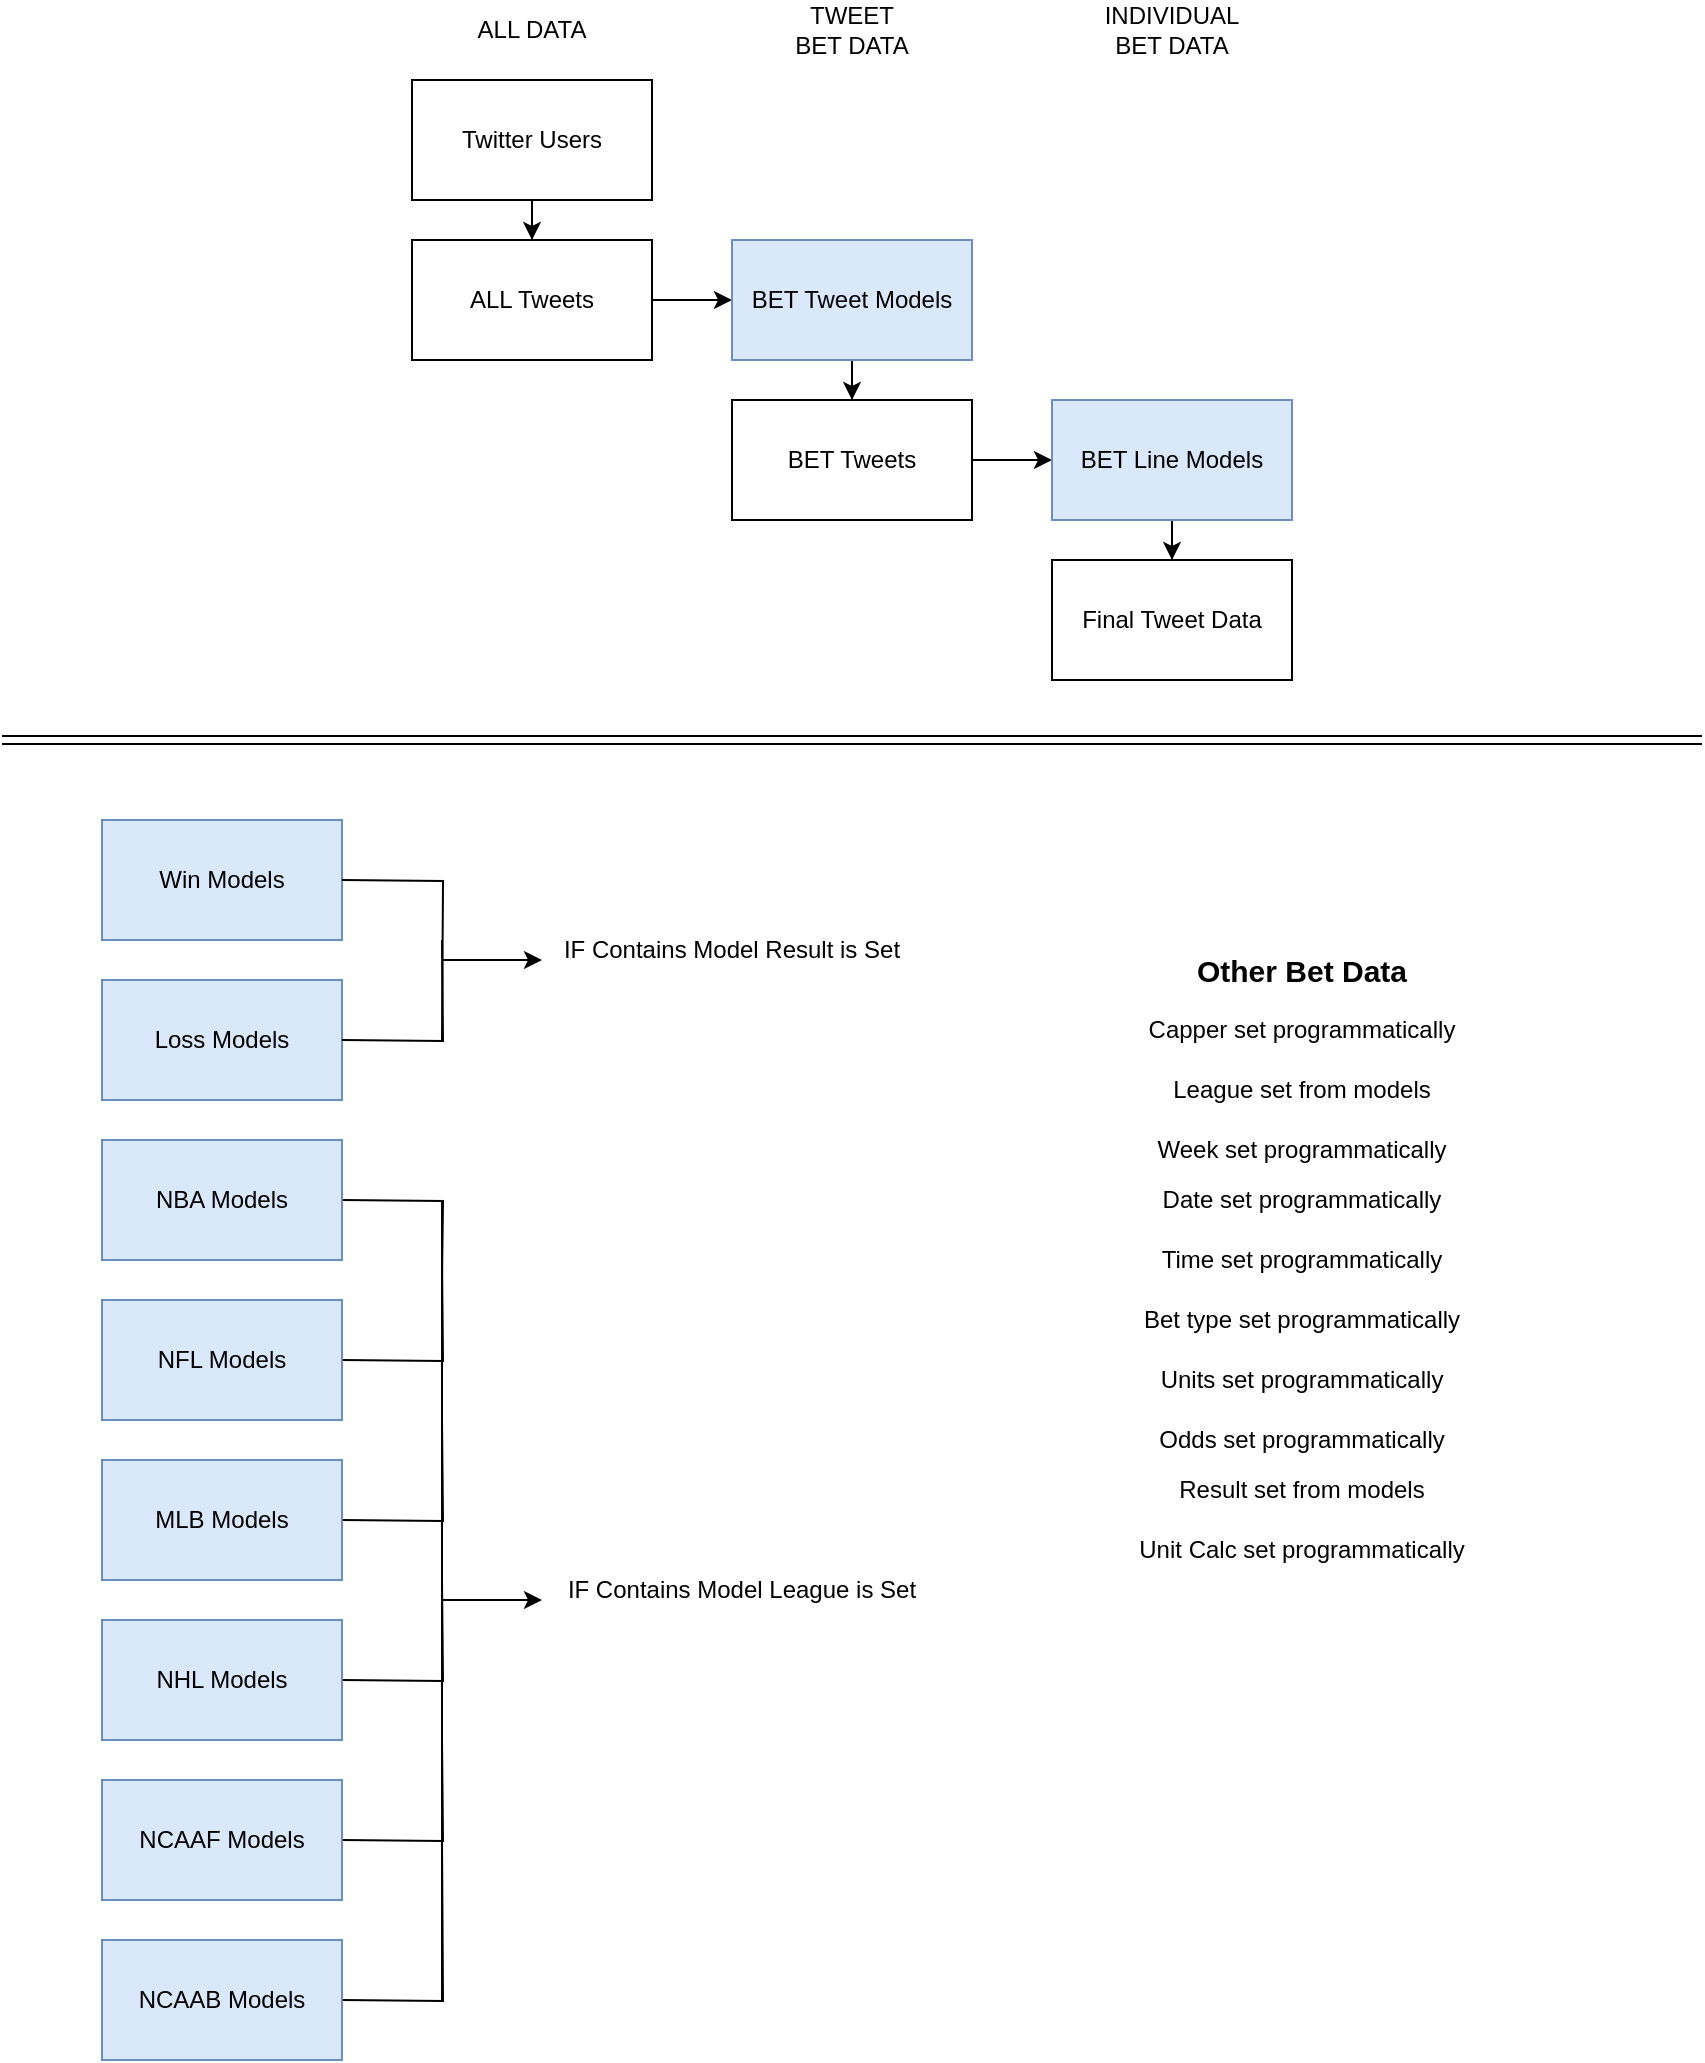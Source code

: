 <mxfile version="15.4.3" type="device"><diagram id="lxer3DjaYHsUQ_Y_F3iI" name="Page-1"><mxGraphModel dx="813" dy="435" grid="1" gridSize="10" guides="1" tooltips="1" connect="1" arrows="1" fold="1" page="1" pageScale="1" pageWidth="850" pageHeight="1100" math="0" shadow="0"><root><mxCell id="0"/><mxCell id="1" parent="0"/><mxCell id="z9c8hn4STtiNiPpJGeEn-4" value="" style="edgeStyle=orthogonalEdgeStyle;rounded=0;orthogonalLoop=1;jettySize=auto;html=1;" edge="1" parent="1" source="z9c8hn4STtiNiPpJGeEn-1" target="z9c8hn4STtiNiPpJGeEn-2"><mxGeometry relative="1" as="geometry"/></mxCell><mxCell id="z9c8hn4STtiNiPpJGeEn-1" value="Twitter Users" style="rounded=0;whiteSpace=wrap;html=1;" vertex="1" parent="1"><mxGeometry x="205" y="70" width="120" height="60" as="geometry"/></mxCell><mxCell id="z9c8hn4STtiNiPpJGeEn-8" value="" style="edgeStyle=orthogonalEdgeStyle;rounded=0;orthogonalLoop=1;jettySize=auto;html=1;" edge="1" parent="1" source="z9c8hn4STtiNiPpJGeEn-2" target="z9c8hn4STtiNiPpJGeEn-3"><mxGeometry relative="1" as="geometry"/></mxCell><mxCell id="z9c8hn4STtiNiPpJGeEn-2" value="ALL Tweets" style="rounded=0;whiteSpace=wrap;html=1;" vertex="1" parent="1"><mxGeometry x="205" y="150" width="120" height="60" as="geometry"/></mxCell><mxCell id="z9c8hn4STtiNiPpJGeEn-9" value="" style="edgeStyle=orthogonalEdgeStyle;rounded=0;orthogonalLoop=1;jettySize=auto;html=1;" edge="1" parent="1" source="z9c8hn4STtiNiPpJGeEn-3" target="z9c8hn4STtiNiPpJGeEn-6"><mxGeometry relative="1" as="geometry"/></mxCell><mxCell id="z9c8hn4STtiNiPpJGeEn-3" value="BET Tweet Models" style="rounded=0;whiteSpace=wrap;html=1;fillColor=#dae8fc;strokeColor=#6c8ebf;" vertex="1" parent="1"><mxGeometry x="365" y="150" width="120" height="60" as="geometry"/></mxCell><mxCell id="z9c8hn4STtiNiPpJGeEn-11" value="" style="edgeStyle=orthogonalEdgeStyle;rounded=0;orthogonalLoop=1;jettySize=auto;html=1;" edge="1" parent="1" source="z9c8hn4STtiNiPpJGeEn-6" target="z9c8hn4STtiNiPpJGeEn-10"><mxGeometry relative="1" as="geometry"/></mxCell><mxCell id="z9c8hn4STtiNiPpJGeEn-6" value="BET Tweets" style="rounded=0;whiteSpace=wrap;html=1;" vertex="1" parent="1"><mxGeometry x="365" y="230" width="120" height="60" as="geometry"/></mxCell><mxCell id="z9c8hn4STtiNiPpJGeEn-17" value="" style="edgeStyle=orthogonalEdgeStyle;rounded=0;orthogonalLoop=1;jettySize=auto;html=1;strokeColor=#000000;" edge="1" parent="1" source="z9c8hn4STtiNiPpJGeEn-10" target="z9c8hn4STtiNiPpJGeEn-15"><mxGeometry relative="1" as="geometry"/></mxCell><mxCell id="z9c8hn4STtiNiPpJGeEn-10" value="BET Line Models" style="rounded=0;whiteSpace=wrap;html=1;fillColor=#dae8fc;strokeColor=#6c8ebf;" vertex="1" parent="1"><mxGeometry x="525" y="230" width="120" height="60" as="geometry"/></mxCell><mxCell id="z9c8hn4STtiNiPpJGeEn-12" value="ALL DATA" style="text;html=1;strokeColor=none;fillColor=none;align=center;verticalAlign=middle;whiteSpace=wrap;rounded=0;" vertex="1" parent="1"><mxGeometry x="235" y="30" width="60" height="30" as="geometry"/></mxCell><mxCell id="z9c8hn4STtiNiPpJGeEn-13" value="TWEET BET DATA" style="text;html=1;strokeColor=none;fillColor=none;align=center;verticalAlign=middle;whiteSpace=wrap;rounded=0;" vertex="1" parent="1"><mxGeometry x="395" y="30" width="60" height="30" as="geometry"/></mxCell><mxCell id="z9c8hn4STtiNiPpJGeEn-14" value="INDIVIDUAL &lt;br&gt;BET DATA" style="text;html=1;strokeColor=none;fillColor=none;align=center;verticalAlign=middle;whiteSpace=wrap;rounded=0;" vertex="1" parent="1"><mxGeometry x="555" y="30" width="60" height="30" as="geometry"/></mxCell><mxCell id="z9c8hn4STtiNiPpJGeEn-15" value="Final Tweet Data" style="rounded=0;whiteSpace=wrap;html=1;" vertex="1" parent="1"><mxGeometry x="525" y="310" width="120" height="60" as="geometry"/></mxCell><mxCell id="z9c8hn4STtiNiPpJGeEn-16" value="" style="shape=link;html=1;rounded=0;edgeStyle=orthogonalEdgeStyle;strokeColor=#000000;" edge="1" parent="1"><mxGeometry width="100" relative="1" as="geometry"><mxPoint y="400" as="sourcePoint"/><mxPoint x="850" y="400" as="targetPoint"/></mxGeometry></mxCell><mxCell id="z9c8hn4STtiNiPpJGeEn-18" value="Win Models" style="rounded=0;whiteSpace=wrap;html=1;fillColor=#dae8fc;strokeColor=#6c8ebf;" vertex="1" parent="1"><mxGeometry x="50" y="440" width="120" height="60" as="geometry"/></mxCell><mxCell id="z9c8hn4STtiNiPpJGeEn-19" value="Loss Models" style="rounded=0;whiteSpace=wrap;html=1;fillColor=#dae8fc;strokeColor=#6c8ebf;" vertex="1" parent="1"><mxGeometry x="50" y="520" width="120" height="60" as="geometry"/></mxCell><mxCell id="z9c8hn4STtiNiPpJGeEn-20" value="" style="endArrow=none;html=1;rounded=0;strokeColor=#000000;edgeStyle=orthogonalEdgeStyle;" edge="1" parent="1"><mxGeometry width="50" height="50" relative="1" as="geometry"><mxPoint x="170" y="470" as="sourcePoint"/><mxPoint x="220" y="550" as="targetPoint"/></mxGeometry></mxCell><mxCell id="z9c8hn4STtiNiPpJGeEn-23" value="" style="endArrow=none;html=1;rounded=0;strokeColor=#000000;edgeStyle=orthogonalEdgeStyle;" edge="1" parent="1"><mxGeometry width="50" height="50" relative="1" as="geometry"><mxPoint x="170" y="550" as="sourcePoint"/><mxPoint x="220" y="500" as="targetPoint"/></mxGeometry></mxCell><mxCell id="z9c8hn4STtiNiPpJGeEn-24" value="" style="endArrow=classic;html=1;rounded=0;strokeColor=#000000;edgeStyle=orthogonalEdgeStyle;" edge="1" parent="1"><mxGeometry width="50" height="50" relative="1" as="geometry"><mxPoint x="220" y="510" as="sourcePoint"/><mxPoint x="270" y="510" as="targetPoint"/></mxGeometry></mxCell><mxCell id="z9c8hn4STtiNiPpJGeEn-25" value="IF Contains Model Result is Set" style="text;html=1;strokeColor=none;fillColor=none;align=center;verticalAlign=middle;whiteSpace=wrap;rounded=0;" vertex="1" parent="1"><mxGeometry x="270" y="490" width="190" height="30" as="geometry"/></mxCell><mxCell id="z9c8hn4STtiNiPpJGeEn-26" value="NBA Models" style="rounded=0;whiteSpace=wrap;html=1;" vertex="1" parent="1"><mxGeometry x="50" y="600" width="120" height="60" as="geometry"/></mxCell><mxCell id="z9c8hn4STtiNiPpJGeEn-27" value="NFL Models" style="rounded=0;whiteSpace=wrap;html=1;" vertex="1" parent="1"><mxGeometry x="50" y="680" width="120" height="60" as="geometry"/></mxCell><mxCell id="z9c8hn4STtiNiPpJGeEn-28" value="MLB Models" style="rounded=0;whiteSpace=wrap;html=1;" vertex="1" parent="1"><mxGeometry x="50" y="760" width="120" height="60" as="geometry"/></mxCell><mxCell id="z9c8hn4STtiNiPpJGeEn-29" value="NHL Models" style="rounded=0;whiteSpace=wrap;html=1;" vertex="1" parent="1"><mxGeometry x="50" y="840" width="120" height="60" as="geometry"/></mxCell><mxCell id="z9c8hn4STtiNiPpJGeEn-30" value="NCAAF Models" style="rounded=0;whiteSpace=wrap;html=1;" vertex="1" parent="1"><mxGeometry x="50" y="920" width="120" height="60" as="geometry"/></mxCell><mxCell id="z9c8hn4STtiNiPpJGeEn-32" value="" style="endArrow=none;html=1;rounded=0;strokeColor=#000000;edgeStyle=orthogonalEdgeStyle;" edge="1" parent="1"><mxGeometry width="50" height="50" relative="1" as="geometry"><mxPoint x="170" y="1030" as="sourcePoint"/><mxPoint x="220" y="950" as="targetPoint"/></mxGeometry></mxCell><mxCell id="z9c8hn4STtiNiPpJGeEn-33" value="" style="endArrow=none;html=1;rounded=0;strokeColor=#000000;edgeStyle=orthogonalEdgeStyle;" edge="1" parent="1"><mxGeometry width="50" height="50" relative="1" as="geometry"><mxPoint x="170" y="950" as="sourcePoint"/><mxPoint x="220" y="900" as="targetPoint"/></mxGeometry></mxCell><mxCell id="z9c8hn4STtiNiPpJGeEn-34" value="" style="endArrow=none;html=1;rounded=0;strokeColor=#000000;edgeStyle=orthogonalEdgeStyle;" edge="1" parent="1"><mxGeometry width="50" height="50" relative="1" as="geometry"><mxPoint x="170" y="790" as="sourcePoint"/><mxPoint x="220" y="740" as="targetPoint"/></mxGeometry></mxCell><mxCell id="z9c8hn4STtiNiPpJGeEn-35" value="" style="endArrow=none;html=1;rounded=0;strokeColor=#000000;edgeStyle=orthogonalEdgeStyle;" edge="1" parent="1"><mxGeometry width="50" height="50" relative="1" as="geometry"><mxPoint x="170" y="870" as="sourcePoint"/><mxPoint x="220" y="820" as="targetPoint"/></mxGeometry></mxCell><mxCell id="z9c8hn4STtiNiPpJGeEn-36" value="" style="endArrow=none;html=1;rounded=0;strokeColor=#000000;edgeStyle=orthogonalEdgeStyle;" edge="1" parent="1"><mxGeometry width="50" height="50" relative="1" as="geometry"><mxPoint x="170" y="710" as="sourcePoint"/><mxPoint x="220" y="660" as="targetPoint"/></mxGeometry></mxCell><mxCell id="z9c8hn4STtiNiPpJGeEn-37" value="" style="endArrow=none;html=1;rounded=0;strokeColor=#000000;edgeStyle=orthogonalEdgeStyle;" edge="1" parent="1"><mxGeometry width="50" height="50" relative="1" as="geometry"><mxPoint x="170" y="630" as="sourcePoint"/><mxPoint x="220" y="670" as="targetPoint"/></mxGeometry></mxCell><mxCell id="z9c8hn4STtiNiPpJGeEn-38" value="" style="endArrow=none;html=1;rounded=0;strokeColor=#000000;edgeStyle=orthogonalEdgeStyle;" edge="1" parent="1"><mxGeometry width="50" height="50" relative="1" as="geometry"><mxPoint x="220" y="1030" as="sourcePoint"/><mxPoint x="220" y="630" as="targetPoint"/></mxGeometry></mxCell><mxCell id="z9c8hn4STtiNiPpJGeEn-39" value="" style="endArrow=classic;html=1;rounded=0;strokeColor=#000000;edgeStyle=orthogonalEdgeStyle;" edge="1" parent="1"><mxGeometry width="50" height="50" relative="1" as="geometry"><mxPoint x="220" y="830" as="sourcePoint"/><mxPoint x="270" y="830" as="targetPoint"/></mxGeometry></mxCell><mxCell id="z9c8hn4STtiNiPpJGeEn-40" value="IF Contains Model League is Set" style="text;html=1;strokeColor=none;fillColor=none;align=center;verticalAlign=middle;whiteSpace=wrap;rounded=0;" vertex="1" parent="1"><mxGeometry x="270" y="810" width="200" height="30" as="geometry"/></mxCell><mxCell id="z9c8hn4STtiNiPpJGeEn-42" value="Odds set programmatically" style="text;html=1;strokeColor=none;fillColor=none;align=center;verticalAlign=middle;whiteSpace=wrap;rounded=0;" vertex="1" parent="1"><mxGeometry x="500" y="735" width="300" height="30" as="geometry"/></mxCell><mxCell id="z9c8hn4STtiNiPpJGeEn-43" value="Units set programmatically" style="text;html=1;strokeColor=none;fillColor=none;align=center;verticalAlign=middle;whiteSpace=wrap;rounded=0;" vertex="1" parent="1"><mxGeometry x="500" y="705" width="300" height="30" as="geometry"/></mxCell><mxCell id="z9c8hn4STtiNiPpJGeEn-44" value="Week set programmatically" style="text;html=1;strokeColor=none;fillColor=none;align=center;verticalAlign=middle;whiteSpace=wrap;rounded=0;" vertex="1" parent="1"><mxGeometry x="500" y="590" width="300" height="30" as="geometry"/></mxCell><mxCell id="z9c8hn4STtiNiPpJGeEn-45" value="Bet type set programmatically" style="text;html=1;strokeColor=none;fillColor=none;align=center;verticalAlign=middle;whiteSpace=wrap;rounded=0;" vertex="1" parent="1"><mxGeometry x="500" y="675" width="300" height="30" as="geometry"/></mxCell><mxCell id="z9c8hn4STtiNiPpJGeEn-48" value="Unit Calc set programmatically" style="text;html=1;strokeColor=none;fillColor=none;align=center;verticalAlign=middle;whiteSpace=wrap;rounded=0;" vertex="1" parent="1"><mxGeometry x="500" y="790" width="300" height="30" as="geometry"/></mxCell><mxCell id="z9c8hn4STtiNiPpJGeEn-49" value="&lt;b&gt;&lt;font style=&quot;font-size: 15px&quot;&gt;Other Bet Data&lt;/font&gt;&lt;/b&gt;" style="text;html=1;strokeColor=none;fillColor=none;align=center;verticalAlign=middle;whiteSpace=wrap;rounded=0;" vertex="1" parent="1"><mxGeometry x="590" y="500" width="120" height="30" as="geometry"/></mxCell><mxCell id="z9c8hn4STtiNiPpJGeEn-54" value="Capper set programmatically" style="text;html=1;strokeColor=none;fillColor=none;align=center;verticalAlign=middle;whiteSpace=wrap;rounded=0;" vertex="1" parent="1"><mxGeometry x="500" y="530" width="300" height="30" as="geometry"/></mxCell><mxCell id="z9c8hn4STtiNiPpJGeEn-55" value="NBA Models" style="rounded=0;whiteSpace=wrap;html=1;fillColor=#dae8fc;strokeColor=#6c8ebf;" vertex="1" parent="1"><mxGeometry x="50" y="600" width="120" height="60" as="geometry"/></mxCell><mxCell id="z9c8hn4STtiNiPpJGeEn-56" value="NFL Models" style="rounded=0;whiteSpace=wrap;html=1;fillColor=#dae8fc;strokeColor=#6c8ebf;" vertex="1" parent="1"><mxGeometry x="50" y="680" width="120" height="60" as="geometry"/></mxCell><mxCell id="z9c8hn4STtiNiPpJGeEn-57" value="MLB Models" style="rounded=0;whiteSpace=wrap;html=1;fillColor=#dae8fc;strokeColor=#6c8ebf;" vertex="1" parent="1"><mxGeometry x="50" y="760" width="120" height="60" as="geometry"/></mxCell><mxCell id="z9c8hn4STtiNiPpJGeEn-58" value="NHL Models" style="rounded=0;whiteSpace=wrap;html=1;fillColor=#dae8fc;strokeColor=#6c8ebf;" vertex="1" parent="1"><mxGeometry x="50" y="840" width="120" height="60" as="geometry"/></mxCell><mxCell id="z9c8hn4STtiNiPpJGeEn-59" value="NCAAF Models" style="rounded=0;whiteSpace=wrap;html=1;fillColor=#dae8fc;strokeColor=#6c8ebf;" vertex="1" parent="1"><mxGeometry x="50" y="920" width="120" height="60" as="geometry"/></mxCell><mxCell id="z9c8hn4STtiNiPpJGeEn-60" value="NCAAB Models" style="rounded=0;whiteSpace=wrap;html=1;fillColor=#dae8fc;strokeColor=#6c8ebf;" vertex="1" parent="1"><mxGeometry x="50" y="1000" width="120" height="60" as="geometry"/></mxCell><mxCell id="z9c8hn4STtiNiPpJGeEn-61" value="League set from models" style="text;html=1;strokeColor=none;fillColor=none;align=center;verticalAlign=middle;whiteSpace=wrap;rounded=0;" vertex="1" parent="1"><mxGeometry x="500" y="560" width="300" height="30" as="geometry"/></mxCell><mxCell id="z9c8hn4STtiNiPpJGeEn-62" value="Date set programmatically" style="text;html=1;strokeColor=none;fillColor=none;align=center;verticalAlign=middle;whiteSpace=wrap;rounded=0;" vertex="1" parent="1"><mxGeometry x="500" y="615" width="300" height="30" as="geometry"/></mxCell><mxCell id="z9c8hn4STtiNiPpJGeEn-63" value="Time set programmatically" style="text;html=1;strokeColor=none;fillColor=none;align=center;verticalAlign=middle;whiteSpace=wrap;rounded=0;" vertex="1" parent="1"><mxGeometry x="500" y="645" width="300" height="30" as="geometry"/></mxCell><mxCell id="z9c8hn4STtiNiPpJGeEn-64" value="Result set from models" style="text;html=1;strokeColor=none;fillColor=none;align=center;verticalAlign=middle;whiteSpace=wrap;rounded=0;" vertex="1" parent="1"><mxGeometry x="500" y="760" width="300" height="30" as="geometry"/></mxCell></root></mxGraphModel></diagram></mxfile>